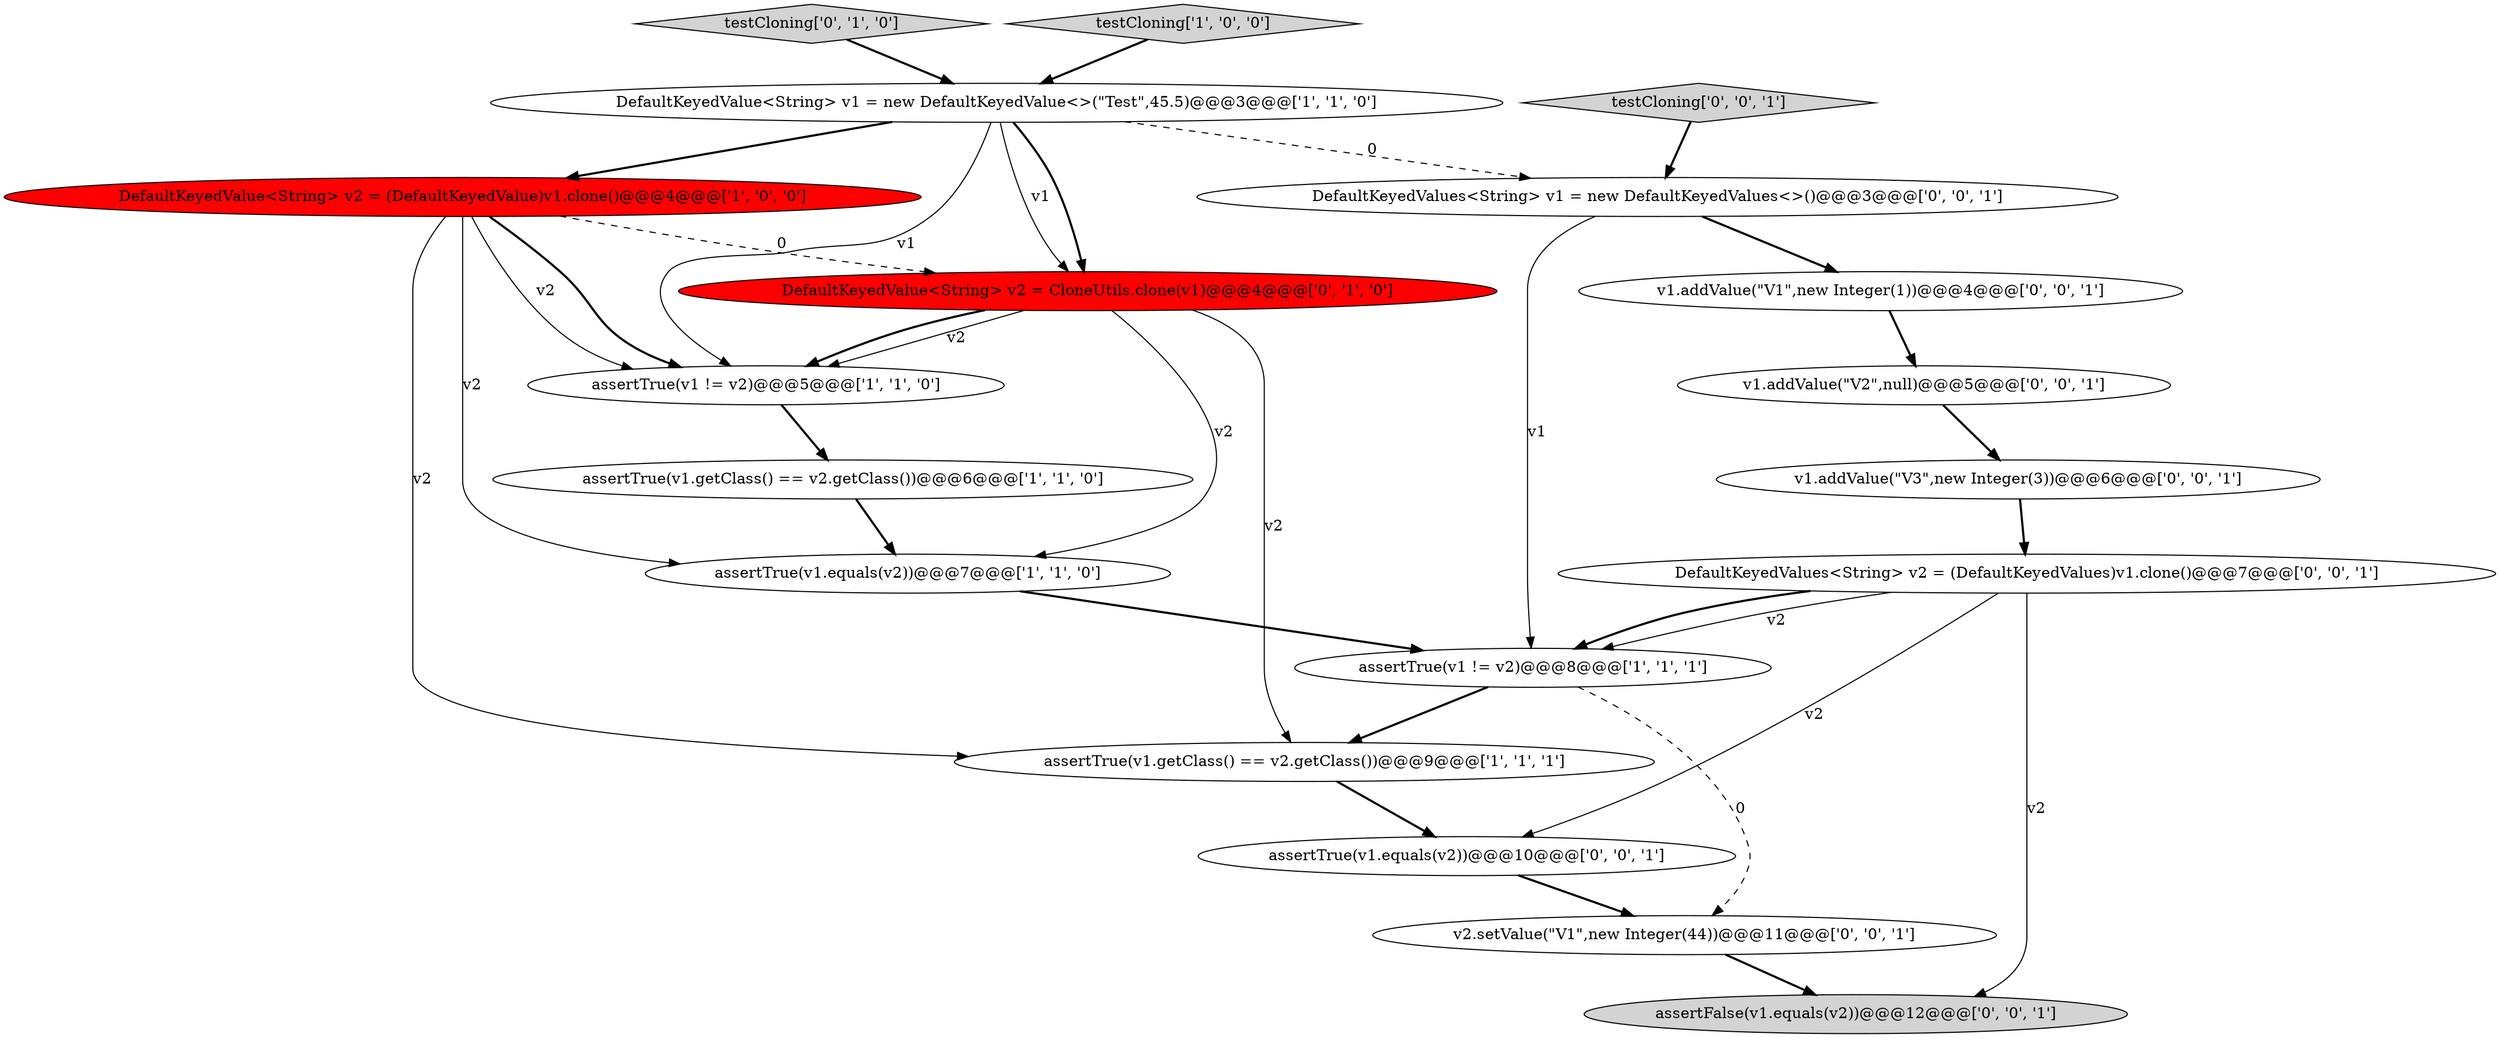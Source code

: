 digraph {
12 [style = filled, label = "v1.addValue(\"V2\",null)@@@5@@@['0', '0', '1']", fillcolor = white, shape = ellipse image = "AAA0AAABBB3BBB"];
1 [style = filled, label = "assertTrue(v1 != v2)@@@5@@@['1', '1', '0']", fillcolor = white, shape = ellipse image = "AAA0AAABBB1BBB"];
15 [style = filled, label = "v1.addValue(\"V3\",new Integer(3))@@@6@@@['0', '0', '1']", fillcolor = white, shape = ellipse image = "AAA0AAABBB3BBB"];
0 [style = filled, label = "assertTrue(v1.equals(v2))@@@7@@@['1', '1', '0']", fillcolor = white, shape = ellipse image = "AAA0AAABBB1BBB"];
6 [style = filled, label = "DefaultKeyedValue<String> v1 = new DefaultKeyedValue<>(\"Test\",45.5)@@@3@@@['1', '1', '0']", fillcolor = white, shape = ellipse image = "AAA0AAABBB1BBB"];
16 [style = filled, label = "assertTrue(v1.equals(v2))@@@10@@@['0', '0', '1']", fillcolor = white, shape = ellipse image = "AAA0AAABBB3BBB"];
5 [style = filled, label = "assertTrue(v1 != v2)@@@8@@@['1', '1', '1']", fillcolor = white, shape = ellipse image = "AAA0AAABBB1BBB"];
8 [style = filled, label = "testCloning['0', '1', '0']", fillcolor = lightgray, shape = diamond image = "AAA0AAABBB2BBB"];
7 [style = filled, label = "assertTrue(v1.getClass() == v2.getClass())@@@9@@@['1', '1', '1']", fillcolor = white, shape = ellipse image = "AAA0AAABBB1BBB"];
9 [style = filled, label = "DefaultKeyedValue<String> v2 = CloneUtils.clone(v1)@@@4@@@['0', '1', '0']", fillcolor = red, shape = ellipse image = "AAA1AAABBB2BBB"];
2 [style = filled, label = "DefaultKeyedValue<String> v2 = (DefaultKeyedValue)v1.clone()@@@4@@@['1', '0', '0']", fillcolor = red, shape = ellipse image = "AAA1AAABBB1BBB"];
14 [style = filled, label = "DefaultKeyedValues<String> v2 = (DefaultKeyedValues)v1.clone()@@@7@@@['0', '0', '1']", fillcolor = white, shape = ellipse image = "AAA0AAABBB3BBB"];
17 [style = filled, label = "testCloning['0', '0', '1']", fillcolor = lightgray, shape = diamond image = "AAA0AAABBB3BBB"];
4 [style = filled, label = "testCloning['1', '0', '0']", fillcolor = lightgray, shape = diamond image = "AAA0AAABBB1BBB"];
11 [style = filled, label = "DefaultKeyedValues<String> v1 = new DefaultKeyedValues<>()@@@3@@@['0', '0', '1']", fillcolor = white, shape = ellipse image = "AAA0AAABBB3BBB"];
18 [style = filled, label = "v2.setValue(\"V1\",new Integer(44))@@@11@@@['0', '0', '1']", fillcolor = white, shape = ellipse image = "AAA0AAABBB3BBB"];
3 [style = filled, label = "assertTrue(v1.getClass() == v2.getClass())@@@6@@@['1', '1', '0']", fillcolor = white, shape = ellipse image = "AAA0AAABBB1BBB"];
13 [style = filled, label = "assertFalse(v1.equals(v2))@@@12@@@['0', '0', '1']", fillcolor = lightgray, shape = ellipse image = "AAA0AAABBB3BBB"];
10 [style = filled, label = "v1.addValue(\"V1\",new Integer(1))@@@4@@@['0', '0', '1']", fillcolor = white, shape = ellipse image = "AAA0AAABBB3BBB"];
9->0 [style = solid, label="v2"];
16->18 [style = bold, label=""];
2->1 [style = solid, label="v2"];
6->9 [style = solid, label="v1"];
15->14 [style = bold, label=""];
4->6 [style = bold, label=""];
2->1 [style = bold, label=""];
2->7 [style = solid, label="v2"];
6->11 [style = dashed, label="0"];
12->15 [style = bold, label=""];
1->3 [style = bold, label=""];
9->1 [style = solid, label="v2"];
8->6 [style = bold, label=""];
9->7 [style = solid, label="v2"];
5->18 [style = dashed, label="0"];
14->16 [style = solid, label="v2"];
3->0 [style = bold, label=""];
6->2 [style = bold, label=""];
11->5 [style = solid, label="v1"];
14->5 [style = solid, label="v2"];
2->0 [style = solid, label="v2"];
11->10 [style = bold, label=""];
10->12 [style = bold, label=""];
2->9 [style = dashed, label="0"];
7->16 [style = bold, label=""];
14->13 [style = solid, label="v2"];
18->13 [style = bold, label=""];
5->7 [style = bold, label=""];
6->9 [style = bold, label=""];
9->1 [style = bold, label=""];
6->1 [style = solid, label="v1"];
0->5 [style = bold, label=""];
14->5 [style = bold, label=""];
17->11 [style = bold, label=""];
}
